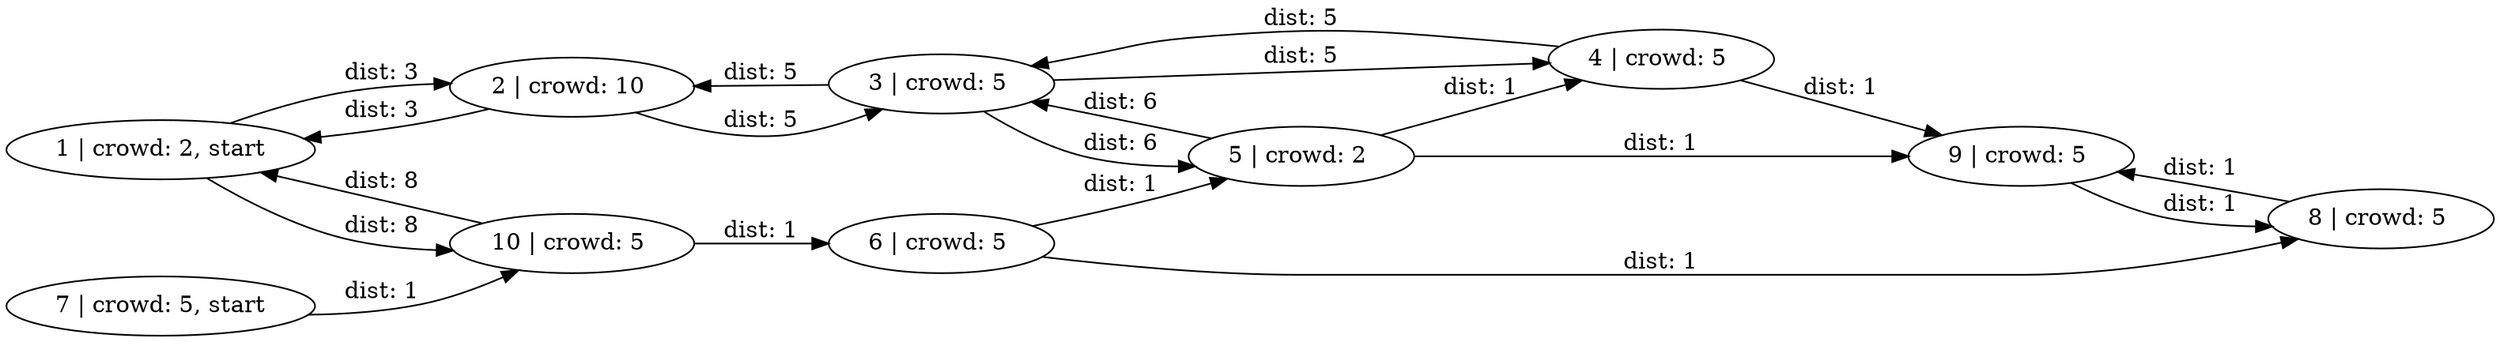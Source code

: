 digraph G {
	graph [layout=dot rankdir=LR]

  1 [ label = "1 | crowd: 2, start" ]
  2 [ label = "2 | crowd: 10 " ]
  3 [ label = "3 | crowd: 5 " ]
  4 [ label = "4 | crowd: 5 " ]
  5 [ label = "5 | crowd: 2 " ]
  6 [ label = "6 | crowd: 5 " ]
  7 [ label = "7 | crowd: 5, start" ]
  8 [ label = "8 | crowd: 5 " ]
  9 [ label = "9 | crowd: 5 " ]
  10 [ label = "10 | crowd: 5 " ]

  1 -> 2 [ label="dist: 3" ]
  2 -> 1 [ label="dist: 3" ]
  2 -> 3 [ label="dist: 5" ]
  3 -> 2 [ label="dist: 5" ]
  3 -> 4 [ label="dist: 5" ]
  4 -> 3 [ label="dist: 5" ]
  5 -> 4 [ label="dist: 1" ]
  3 -> 5 [ label="dist: 6" ]
  5 -> 3 [ label="dist: 6" ]
  5 -> 9 [ label="dist: 1" ]
  4 -> 9 [ label="dist: 1" ]
  7 -> 10 [ label="dist: 1" ]
  10 -> 1 [ label="dist: 8" ]
  1 -> 10 [ label="dist: 8" ]
  10 -> 6 [ label="dist: 1" ]
  6 -> 5 [ label="dist: 1" ]
  6 -> 8 [ label="dist: 1" ]
  9 -> 8 [ label="dist: 1" ]
  8 -> 9 [ label="dist: 1" ]
}
